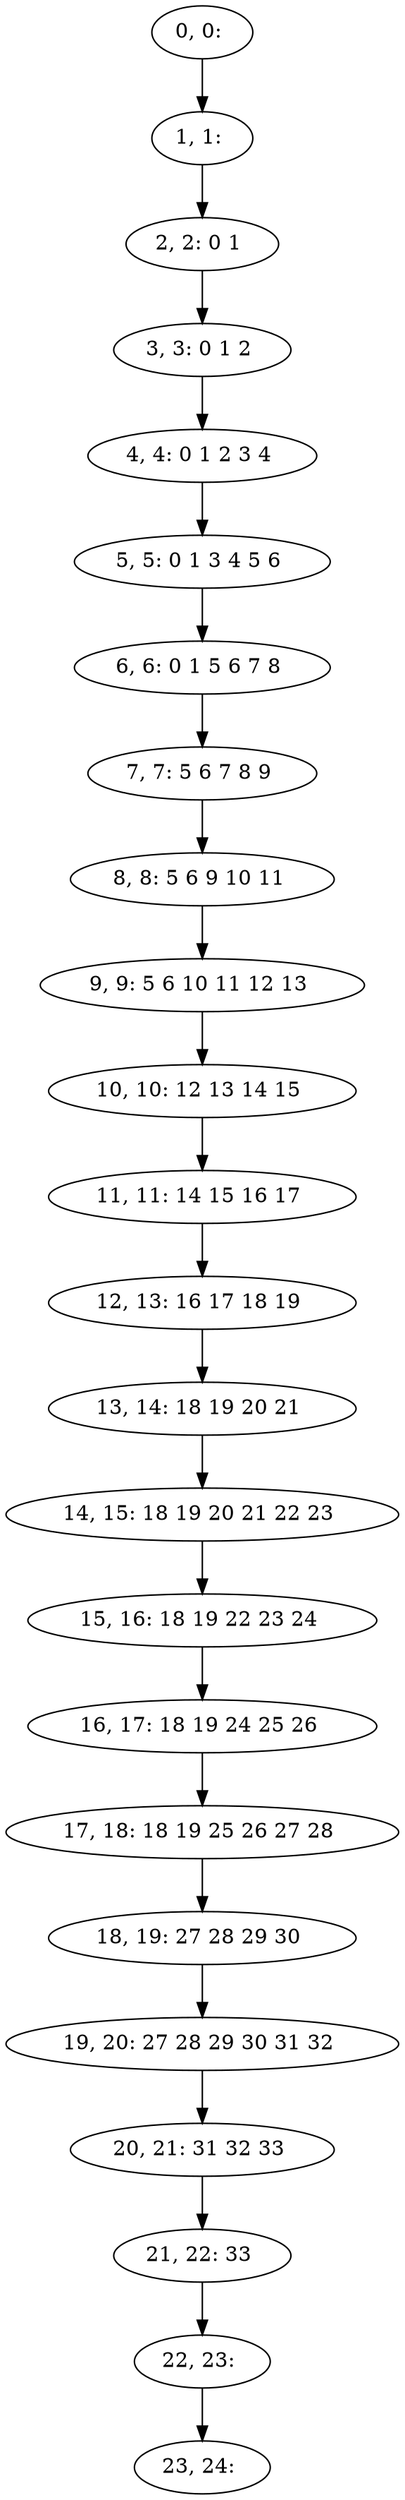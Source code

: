 digraph G {
0[label="0, 0: "];
1[label="1, 1: "];
2[label="2, 2: 0 1 "];
3[label="3, 3: 0 1 2 "];
4[label="4, 4: 0 1 2 3 4 "];
5[label="5, 5: 0 1 3 4 5 6 "];
6[label="6, 6: 0 1 5 6 7 8 "];
7[label="7, 7: 5 6 7 8 9 "];
8[label="8, 8: 5 6 9 10 11 "];
9[label="9, 9: 5 6 10 11 12 13 "];
10[label="10, 10: 12 13 14 15 "];
11[label="11, 11: 14 15 16 17 "];
12[label="12, 13: 16 17 18 19 "];
13[label="13, 14: 18 19 20 21 "];
14[label="14, 15: 18 19 20 21 22 23 "];
15[label="15, 16: 18 19 22 23 24 "];
16[label="16, 17: 18 19 24 25 26 "];
17[label="17, 18: 18 19 25 26 27 28 "];
18[label="18, 19: 27 28 29 30 "];
19[label="19, 20: 27 28 29 30 31 32 "];
20[label="20, 21: 31 32 33 "];
21[label="21, 22: 33 "];
22[label="22, 23: "];
23[label="23, 24: "];
0->1 ;
1->2 ;
2->3 ;
3->4 ;
4->5 ;
5->6 ;
6->7 ;
7->8 ;
8->9 ;
9->10 ;
10->11 ;
11->12 ;
12->13 ;
13->14 ;
14->15 ;
15->16 ;
16->17 ;
17->18 ;
18->19 ;
19->20 ;
20->21 ;
21->22 ;
22->23 ;
}
